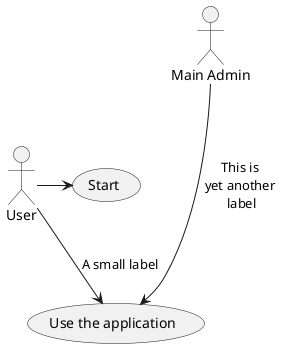 @startuml
User -> (Start)
User --> (Use the application) : A small label
:Main Admin: ---> (Use the application) : This is \nyet another \nlabel
@enduml